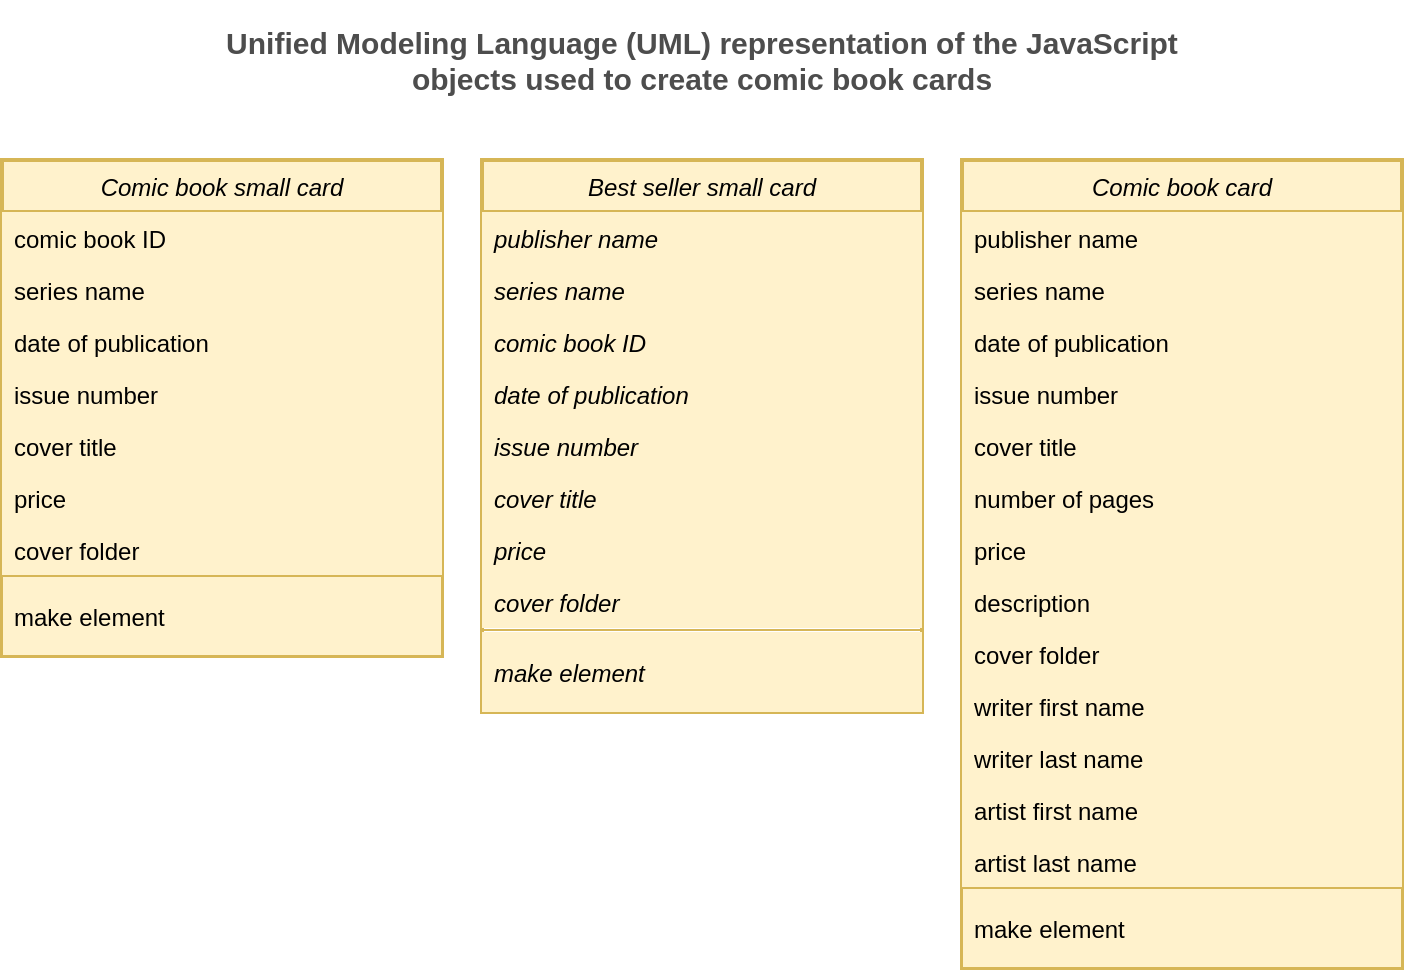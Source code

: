 <mxfile version="24.6.5" type="device">
  <diagram id="C5RBs43oDa-KdzZeNtuy" name="Page-1">
    <mxGraphModel dx="955" dy="706" grid="1" gridSize="10" guides="1" tooltips="1" connect="1" arrows="1" fold="1" page="1" pageScale="1" pageWidth="827" pageHeight="1169" math="0" shadow="0">
      <root>
        <mxCell id="WIyWlLk6GJQsqaUBKTNV-0" />
        <mxCell id="WIyWlLk6GJQsqaUBKTNV-1" parent="WIyWlLk6GJQsqaUBKTNV-0" />
        <mxCell id="zkfFHV4jXpPFQw0GAbJ--0" value="Comic book small card" style="swimlane;fontStyle=2;align=center;verticalAlign=top;childLayout=stackLayout;horizontal=1;startSize=26;horizontalStack=0;resizeParent=1;resizeLast=0;collapsible=1;marginBottom=0;rounded=0;shadow=0;strokeWidth=2;swimlaneLine=1;fillColor=#fff2cc;strokeColor=#d6b656;swimlaneHead=1;gradientColor=none;swimlaneFillColor=none;" parent="WIyWlLk6GJQsqaUBKTNV-1" vertex="1">
          <mxGeometry x="50" y="120" width="220" height="248" as="geometry">
            <mxRectangle x="50" y="120" width="160" height="26" as="alternateBounds" />
          </mxGeometry>
        </mxCell>
        <mxCell id="zkfFHV4jXpPFQw0GAbJ--1" value="comic book ID" style="text;align=left;verticalAlign=top;spacingLeft=4;spacingRight=4;overflow=hidden;rotatable=0;points=[[0,0.5],[1,0.5]];portConstraint=eastwest;fillColor=#fff2cc;strokeColor=none;" parent="zkfFHV4jXpPFQw0GAbJ--0" vertex="1">
          <mxGeometry y="26" width="220" height="26" as="geometry" />
        </mxCell>
        <mxCell id="zkfFHV4jXpPFQw0GAbJ--2" value="series name" style="text;align=left;verticalAlign=top;spacingLeft=4;spacingRight=4;overflow=hidden;rotatable=1;points=[[0,0.5],[1,0.5]];portConstraint=eastwest;rounded=0;shadow=0;html=0;fillColor=#fff2cc;strokeColor=none;imageAspect=1;noLabel=0;allowArrows=1;container=0;editable=1;movable=1;resizable=1;deletable=1;locked=0;connectable=1;" parent="zkfFHV4jXpPFQw0GAbJ--0" vertex="1">
          <mxGeometry y="52" width="220" height="26" as="geometry" />
        </mxCell>
        <mxCell id="zkfFHV4jXpPFQw0GAbJ--3" value="date of publication" style="text;align=left;verticalAlign=top;spacingLeft=4;spacingRight=4;overflow=hidden;rotatable=0;points=[[0,0.5],[1,0.5]];portConstraint=eastwest;rounded=0;shadow=0;html=0;fillColor=#fff2cc;strokeColor=none;" parent="zkfFHV4jXpPFQw0GAbJ--0" vertex="1">
          <mxGeometry y="78" width="220" height="26" as="geometry" />
        </mxCell>
        <mxCell id="rS_IYxCSZImI4G8X3djC-2" value="issue number" style="text;align=left;verticalAlign=top;spacingLeft=4;spacingRight=4;overflow=hidden;rotatable=0;points=[[0,0.5],[1,0.5]];portConstraint=eastwest;rounded=0;shadow=0;html=0;fillColor=#fff2cc;strokeColor=none;" parent="zkfFHV4jXpPFQw0GAbJ--0" vertex="1">
          <mxGeometry y="104" width="220" height="26" as="geometry" />
        </mxCell>
        <mxCell id="rS_IYxCSZImI4G8X3djC-3" value="cover title" style="text;align=left;verticalAlign=top;spacingLeft=4;spacingRight=4;overflow=hidden;rotatable=0;points=[[0,0.5],[1,0.5]];portConstraint=eastwest;rounded=0;shadow=0;html=0;fillColor=#fff2cc;strokeColor=none;" parent="zkfFHV4jXpPFQw0GAbJ--0" vertex="1">
          <mxGeometry y="130" width="220" height="26" as="geometry" />
        </mxCell>
        <mxCell id="rS_IYxCSZImI4G8X3djC-4" value="price" style="text;align=left;verticalAlign=top;spacingLeft=4;spacingRight=4;overflow=hidden;rotatable=0;points=[[0,0.5],[1,0.5]];portConstraint=eastwest;rounded=0;shadow=0;html=0;fillColor=#fff2cc;strokeColor=none;" parent="zkfFHV4jXpPFQw0GAbJ--0" vertex="1">
          <mxGeometry y="156" width="220" height="26" as="geometry" />
        </mxCell>
        <mxCell id="rS_IYxCSZImI4G8X3djC-5" value="cover folder" style="text;align=left;verticalAlign=top;spacingLeft=4;spacingRight=4;overflow=hidden;rotatable=0;points=[[0,0.5],[1,0.5]];portConstraint=eastwest;rounded=0;shadow=0;html=0;fillColor=#fff2cc;strokeColor=none;glass=0;" parent="zkfFHV4jXpPFQw0GAbJ--0" vertex="1">
          <mxGeometry y="182" width="220" height="26" as="geometry" />
        </mxCell>
        <mxCell id="zkfFHV4jXpPFQw0GAbJ--4" value="" style="line;html=1;strokeWidth=1;align=left;verticalAlign=middle;spacingTop=-1;spacingLeft=3;spacingRight=3;rotatable=0;labelPosition=right;points=[];portConstraint=eastwest;" parent="zkfFHV4jXpPFQw0GAbJ--0" vertex="1">
          <mxGeometry y="208" width="220" as="geometry" />
        </mxCell>
        <mxCell id="zkfFHV4jXpPFQw0GAbJ--5" value="make element" style="text;align=left;verticalAlign=middle;spacingLeft=4;spacingRight=4;overflow=hidden;rotatable=0;points=[[0,0.5],[1,0.5]];portConstraint=eastwest;fillColor=#fff2cc;strokeColor=#d6b656;strokeWidth=1;" parent="zkfFHV4jXpPFQw0GAbJ--0" vertex="1">
          <mxGeometry y="208" width="220" height="40" as="geometry" />
        </mxCell>
        <mxCell id="rS_IYxCSZImI4G8X3djC-9" value="Comic book card" style="swimlane;fontStyle=2;align=center;verticalAlign=top;childLayout=stackLayout;horizontal=1;startSize=26;horizontalStack=0;resizeParent=1;resizeLast=0;collapsible=1;marginBottom=0;rounded=0;shadow=0;strokeWidth=2;fillColor=#fff2cc;strokeColor=#d6b656;" parent="WIyWlLk6GJQsqaUBKTNV-1" vertex="1">
          <mxGeometry x="530" y="120" width="220" height="404" as="geometry">
            <mxRectangle x="230" y="140" width="160" height="26" as="alternateBounds" />
          </mxGeometry>
        </mxCell>
        <mxCell id="rS_IYxCSZImI4G8X3djC-10" value="publisher name" style="text;align=left;verticalAlign=top;spacingLeft=4;spacingRight=4;overflow=hidden;rotatable=0;points=[[0,0.5],[1,0.5]];portConstraint=eastwest;fillColor=#fff2cc;strokeColor=none;" parent="rS_IYxCSZImI4G8X3djC-9" vertex="1">
          <mxGeometry y="26" width="220" height="26" as="geometry" />
        </mxCell>
        <mxCell id="rS_IYxCSZImI4G8X3djC-11" value="series name" style="text;align=left;verticalAlign=top;spacingLeft=4;spacingRight=4;overflow=hidden;rotatable=0;points=[[0,0.5],[1,0.5]];portConstraint=eastwest;rounded=0;shadow=0;html=0;fillColor=#fff2cc;strokeColor=none;" parent="rS_IYxCSZImI4G8X3djC-9" vertex="1">
          <mxGeometry y="52" width="220" height="26" as="geometry" />
        </mxCell>
        <mxCell id="rS_IYxCSZImI4G8X3djC-12" value="date of publication" style="text;align=left;verticalAlign=top;spacingLeft=4;spacingRight=4;overflow=hidden;rotatable=0;points=[[0,0.5],[1,0.5]];portConstraint=eastwest;rounded=0;shadow=0;html=0;fillColor=#fff2cc;strokeColor=none;" parent="rS_IYxCSZImI4G8X3djC-9" vertex="1">
          <mxGeometry y="78" width="220" height="26" as="geometry" />
        </mxCell>
        <mxCell id="rS_IYxCSZImI4G8X3djC-13" value="issue number" style="text;align=left;verticalAlign=top;spacingLeft=4;spacingRight=4;overflow=hidden;rotatable=0;points=[[0,0.5],[1,0.5]];portConstraint=eastwest;rounded=0;shadow=0;html=0;fillColor=#fff2cc;strokeColor=none;" parent="rS_IYxCSZImI4G8X3djC-9" vertex="1">
          <mxGeometry y="104" width="220" height="26" as="geometry" />
        </mxCell>
        <mxCell id="rS_IYxCSZImI4G8X3djC-14" value="cover title" style="text;align=left;verticalAlign=top;spacingLeft=4;spacingRight=4;overflow=hidden;rotatable=0;points=[[0,0.5],[1,0.5]];portConstraint=eastwest;rounded=0;shadow=0;html=0;fillColor=#fff2cc;strokeColor=none;" parent="rS_IYxCSZImI4G8X3djC-9" vertex="1">
          <mxGeometry y="130" width="220" height="26" as="geometry" />
        </mxCell>
        <mxCell id="rS_IYxCSZImI4G8X3djC-15" value="number of pages" style="text;align=left;verticalAlign=top;spacingLeft=4;spacingRight=4;overflow=hidden;rotatable=0;points=[[0,0.5],[1,0.5]];portConstraint=eastwest;rounded=0;shadow=0;html=0;fillColor=#fff2cc;strokeColor=none;" parent="rS_IYxCSZImI4G8X3djC-9" vertex="1">
          <mxGeometry y="156" width="220" height="26" as="geometry" />
        </mxCell>
        <mxCell id="rS_IYxCSZImI4G8X3djC-16" value="price" style="text;align=left;verticalAlign=top;spacingLeft=4;spacingRight=4;overflow=hidden;rotatable=0;points=[[0,0.5],[1,0.5]];portConstraint=eastwest;rounded=0;shadow=0;html=0;fillColor=#fff2cc;strokeColor=none;" parent="rS_IYxCSZImI4G8X3djC-9" vertex="1">
          <mxGeometry y="182" width="220" height="26" as="geometry" />
        </mxCell>
        <mxCell id="rS_IYxCSZImI4G8X3djC-19" value="description" style="text;align=left;verticalAlign=top;spacingLeft=4;spacingRight=4;overflow=hidden;rotatable=0;points=[[0,0.5],[1,0.5]];portConstraint=eastwest;rounded=0;shadow=0;html=0;fillColor=#fff2cc;strokeColor=none;" parent="rS_IYxCSZImI4G8X3djC-9" vertex="1">
          <mxGeometry y="208" width="220" height="26" as="geometry" />
        </mxCell>
        <mxCell id="rS_IYxCSZImI4G8X3djC-20" value="cover folder" style="text;align=left;verticalAlign=top;spacingLeft=4;spacingRight=4;overflow=hidden;rotatable=0;points=[[0,0.5],[1,0.5]];portConstraint=eastwest;rounded=0;shadow=0;html=0;fillColor=#fff2cc;strokeColor=none;" parent="rS_IYxCSZImI4G8X3djC-9" vertex="1">
          <mxGeometry y="234" width="220" height="26" as="geometry" />
        </mxCell>
        <mxCell id="rS_IYxCSZImI4G8X3djC-21" value="writer first name" style="text;align=left;verticalAlign=top;spacingLeft=4;spacingRight=4;overflow=hidden;rotatable=0;points=[[0,0.5],[1,0.5]];portConstraint=eastwest;rounded=0;shadow=0;html=0;fillColor=#fff2cc;strokeColor=none;" parent="rS_IYxCSZImI4G8X3djC-9" vertex="1">
          <mxGeometry y="260" width="220" height="26" as="geometry" />
        </mxCell>
        <mxCell id="rS_IYxCSZImI4G8X3djC-22" value="writer last name" style="text;align=left;verticalAlign=top;spacingLeft=4;spacingRight=4;overflow=hidden;rotatable=0;points=[[0,0.5],[1,0.5]];portConstraint=eastwest;rounded=0;shadow=0;html=0;fillColor=#fff2cc;strokeColor=none;" parent="rS_IYxCSZImI4G8X3djC-9" vertex="1">
          <mxGeometry y="286" width="220" height="26" as="geometry" />
        </mxCell>
        <mxCell id="rS_IYxCSZImI4G8X3djC-23" value="artist first name" style="text;align=left;verticalAlign=top;spacingLeft=4;spacingRight=4;overflow=hidden;rotatable=0;points=[[0,0.5],[1,0.5]];portConstraint=eastwest;rounded=0;shadow=0;html=0;fillColor=#fff2cc;strokeColor=none;" parent="rS_IYxCSZImI4G8X3djC-9" vertex="1">
          <mxGeometry y="312" width="220" height="26" as="geometry" />
        </mxCell>
        <mxCell id="rS_IYxCSZImI4G8X3djC-24" value="artist last name" style="text;align=left;verticalAlign=top;spacingLeft=4;spacingRight=4;overflow=hidden;rotatable=0;points=[[0,0.5],[1,0.5]];portConstraint=eastwest;rounded=0;shadow=0;html=0;fillColor=#fff2cc;strokeColor=none;" parent="rS_IYxCSZImI4G8X3djC-9" vertex="1">
          <mxGeometry y="338" width="220" height="26" as="geometry" />
        </mxCell>
        <mxCell id="rS_IYxCSZImI4G8X3djC-17" value="" style="line;html=1;strokeWidth=1;align=left;verticalAlign=middle;spacingTop=-1;spacingLeft=3;spacingRight=3;rotatable=0;labelPosition=right;points=[];portConstraint=eastwest;" parent="rS_IYxCSZImI4G8X3djC-9" vertex="1">
          <mxGeometry y="364" width="220" as="geometry" />
        </mxCell>
        <mxCell id="rS_IYxCSZImI4G8X3djC-18" value="make element" style="text;align=left;verticalAlign=middle;spacingLeft=4;spacingRight=4;overflow=hidden;rotatable=0;points=[[0,0.5],[1,0.5]];portConstraint=eastwest;fillColor=#fff2cc;strokeColor=#d6b656;" parent="rS_IYxCSZImI4G8X3djC-9" vertex="1">
          <mxGeometry y="364" width="220" height="40" as="geometry" />
        </mxCell>
        <mxCell id="rS_IYxCSZImI4G8X3djC-38" value="Best seller small card" style="swimlane;fontStyle=2;align=center;verticalAlign=top;childLayout=stackLayout;horizontal=1;startSize=26;horizontalStack=0;resizeParent=1;resizeLast=0;collapsible=1;marginBottom=0;rounded=0;shadow=0;strokeWidth=2;strokeColor=#d6b656;swimlaneFillColor=none;fontFamily=Helvetica;fontSize=12;fontColor=default;fillColor=#fff2cc;gradientColor=none;" parent="WIyWlLk6GJQsqaUBKTNV-1" vertex="1">
          <mxGeometry x="290" y="120" width="220" height="276" as="geometry">
            <mxRectangle x="230" y="140" width="160" height="26" as="alternateBounds" />
          </mxGeometry>
        </mxCell>
        <mxCell id="rS_IYxCSZImI4G8X3djC-39" value="publisher name" style="text;align=left;verticalAlign=top;spacingLeft=4;spacingRight=4;overflow=hidden;rotatable=0;points=[[0,0.5],[1,0.5]];portConstraint=eastwest;fontFamily=Helvetica;fontSize=12;fontStyle=2;resizable=1;fillColor=#fff2cc;strokeColor=none;fontColor=default;" parent="rS_IYxCSZImI4G8X3djC-38" vertex="1">
          <mxGeometry y="26" width="220" height="26" as="geometry" />
        </mxCell>
        <mxCell id="rS_IYxCSZImI4G8X3djC-48" value="series name" style="text;align=left;verticalAlign=top;spacingLeft=4;spacingRight=4;overflow=hidden;rotatable=0;points=[[0,0.5],[1,0.5]];portConstraint=eastwest;fontFamily=Helvetica;fontSize=12;fontStyle=2;resizable=1;fillColor=#fff2cc;strokeColor=none;fontColor=default;" parent="rS_IYxCSZImI4G8X3djC-38" vertex="1">
          <mxGeometry y="52" width="220" height="26" as="geometry" />
        </mxCell>
        <mxCell id="rS_IYxCSZImI4G8X3djC-40" value="comic book ID" style="text;align=left;verticalAlign=top;spacingLeft=4;spacingRight=4;overflow=hidden;rotatable=0;points=[[0,0.5],[1,0.5]];portConstraint=eastwest;rounded=0;shadow=0;html=0;fontFamily=Helvetica;fontSize=12;fontStyle=2;resizable=1;fillColor=#fff2cc;strokeColor=none;fontColor=default;" parent="rS_IYxCSZImI4G8X3djC-38" vertex="1">
          <mxGeometry y="78" width="220" height="26" as="geometry" />
        </mxCell>
        <mxCell id="rS_IYxCSZImI4G8X3djC-41" value="date of publication" style="text;align=left;verticalAlign=top;spacingLeft=4;spacingRight=4;overflow=hidden;rotatable=0;points=[[0,0.5],[1,0.5]];portConstraint=eastwest;rounded=0;shadow=0;html=0;fontFamily=Helvetica;fontSize=12;fontStyle=2;resizable=1;fillColor=#fff2cc;strokeColor=none;fontColor=default;" parent="rS_IYxCSZImI4G8X3djC-38" vertex="1">
          <mxGeometry y="104" width="220" height="26" as="geometry" />
        </mxCell>
        <mxCell id="rS_IYxCSZImI4G8X3djC-42" value="issue number" style="text;align=left;verticalAlign=top;spacingLeft=4;spacingRight=4;overflow=hidden;rotatable=0;points=[[0,0.5],[1,0.5]];portConstraint=eastwest;rounded=0;shadow=0;html=0;fontFamily=Helvetica;fontSize=12;fontStyle=2;resizable=1;fillColor=#fff2cc;strokeColor=none;fontColor=default;" parent="rS_IYxCSZImI4G8X3djC-38" vertex="1">
          <mxGeometry y="130" width="220" height="26" as="geometry" />
        </mxCell>
        <mxCell id="rS_IYxCSZImI4G8X3djC-43" value="cover title" style="text;align=left;verticalAlign=top;spacingLeft=4;spacingRight=4;overflow=hidden;rotatable=0;points=[[0,0.5],[1,0.5]];portConstraint=eastwest;rounded=0;shadow=0;html=0;fontFamily=Helvetica;fontSize=12;fontStyle=2;resizable=1;fillColor=#fff2cc;strokeColor=none;fontColor=default;" parent="rS_IYxCSZImI4G8X3djC-38" vertex="1">
          <mxGeometry y="156" width="220" height="26" as="geometry" />
        </mxCell>
        <mxCell id="rS_IYxCSZImI4G8X3djC-44" value="price" style="text;align=left;verticalAlign=top;spacingLeft=4;spacingRight=4;overflow=hidden;rotatable=0;points=[[0,0.5],[1,0.5]];portConstraint=eastwest;rounded=0;shadow=0;html=0;fontFamily=Helvetica;fontSize=12;fontStyle=2;resizable=1;fillColor=#fff2cc;strokeColor=none;fontColor=default;" parent="rS_IYxCSZImI4G8X3djC-38" vertex="1">
          <mxGeometry y="182" width="220" height="26" as="geometry" />
        </mxCell>
        <mxCell id="rS_IYxCSZImI4G8X3djC-45" value="cover folder" style="text;align=left;verticalAlign=top;spacingLeft=4;spacingRight=4;overflow=hidden;rotatable=0;points=[[0,0.5],[1,0.5]];portConstraint=eastwest;rounded=0;shadow=0;html=0;fontFamily=Helvetica;fontSize=12;fontStyle=2;resizable=1;fillColor=#fff2cc;strokeColor=none;strokeWidth=1;fontColor=default;" parent="rS_IYxCSZImI4G8X3djC-38" vertex="1">
          <mxGeometry y="208" width="220" height="26" as="geometry" />
        </mxCell>
        <mxCell id="rS_IYxCSZImI4G8X3djC-46" value="" style="line;html=1;strokeWidth=1;align=center;verticalAlign=top;spacingTop=-1;spacingLeft=3;spacingRight=3;rotatable=0;labelPosition=right;points=[];portConstraint=eastwest;rounded=0;shadow=0;strokeColor=#d6b656;swimlaneFillColor=none;fontFamily=Helvetica;fontSize=12;fontColor=default;fontStyle=2;fillColor=#fff2cc;gradientColor=none;" parent="rS_IYxCSZImI4G8X3djC-38" vertex="1">
          <mxGeometry y="234" width="220" height="2" as="geometry" />
        </mxCell>
        <mxCell id="rS_IYxCSZImI4G8X3djC-47" value="make element" style="text;align=left;verticalAlign=middle;spacingLeft=4;spacingRight=4;overflow=hidden;rotatable=0;points=[[0,0.5],[1,0.5]];portConstraint=eastwest;fontFamily=Helvetica;fontSize=12;fontStyle=2;fillColor=#fff2cc;strokeColor=none;strokeWidth=1;fontColor=default;" parent="rS_IYxCSZImI4G8X3djC-38" vertex="1">
          <mxGeometry y="236" width="220" height="40" as="geometry" />
        </mxCell>
        <mxCell id="rS_IYxCSZImI4G8X3djC-52" value="Unified Modeling Language (UML) representation of the JavaScript objects used to create comic book cards" style="whiteSpace=wrap;html=1;fontSize=15;labelBackgroundColor=none;fontStyle=1;fontColor=#4D4D4D;strokeColor=none;" parent="WIyWlLk6GJQsqaUBKTNV-1" vertex="1">
          <mxGeometry x="150" y="40" width="500" height="60" as="geometry" />
        </mxCell>
      </root>
    </mxGraphModel>
  </diagram>
</mxfile>
